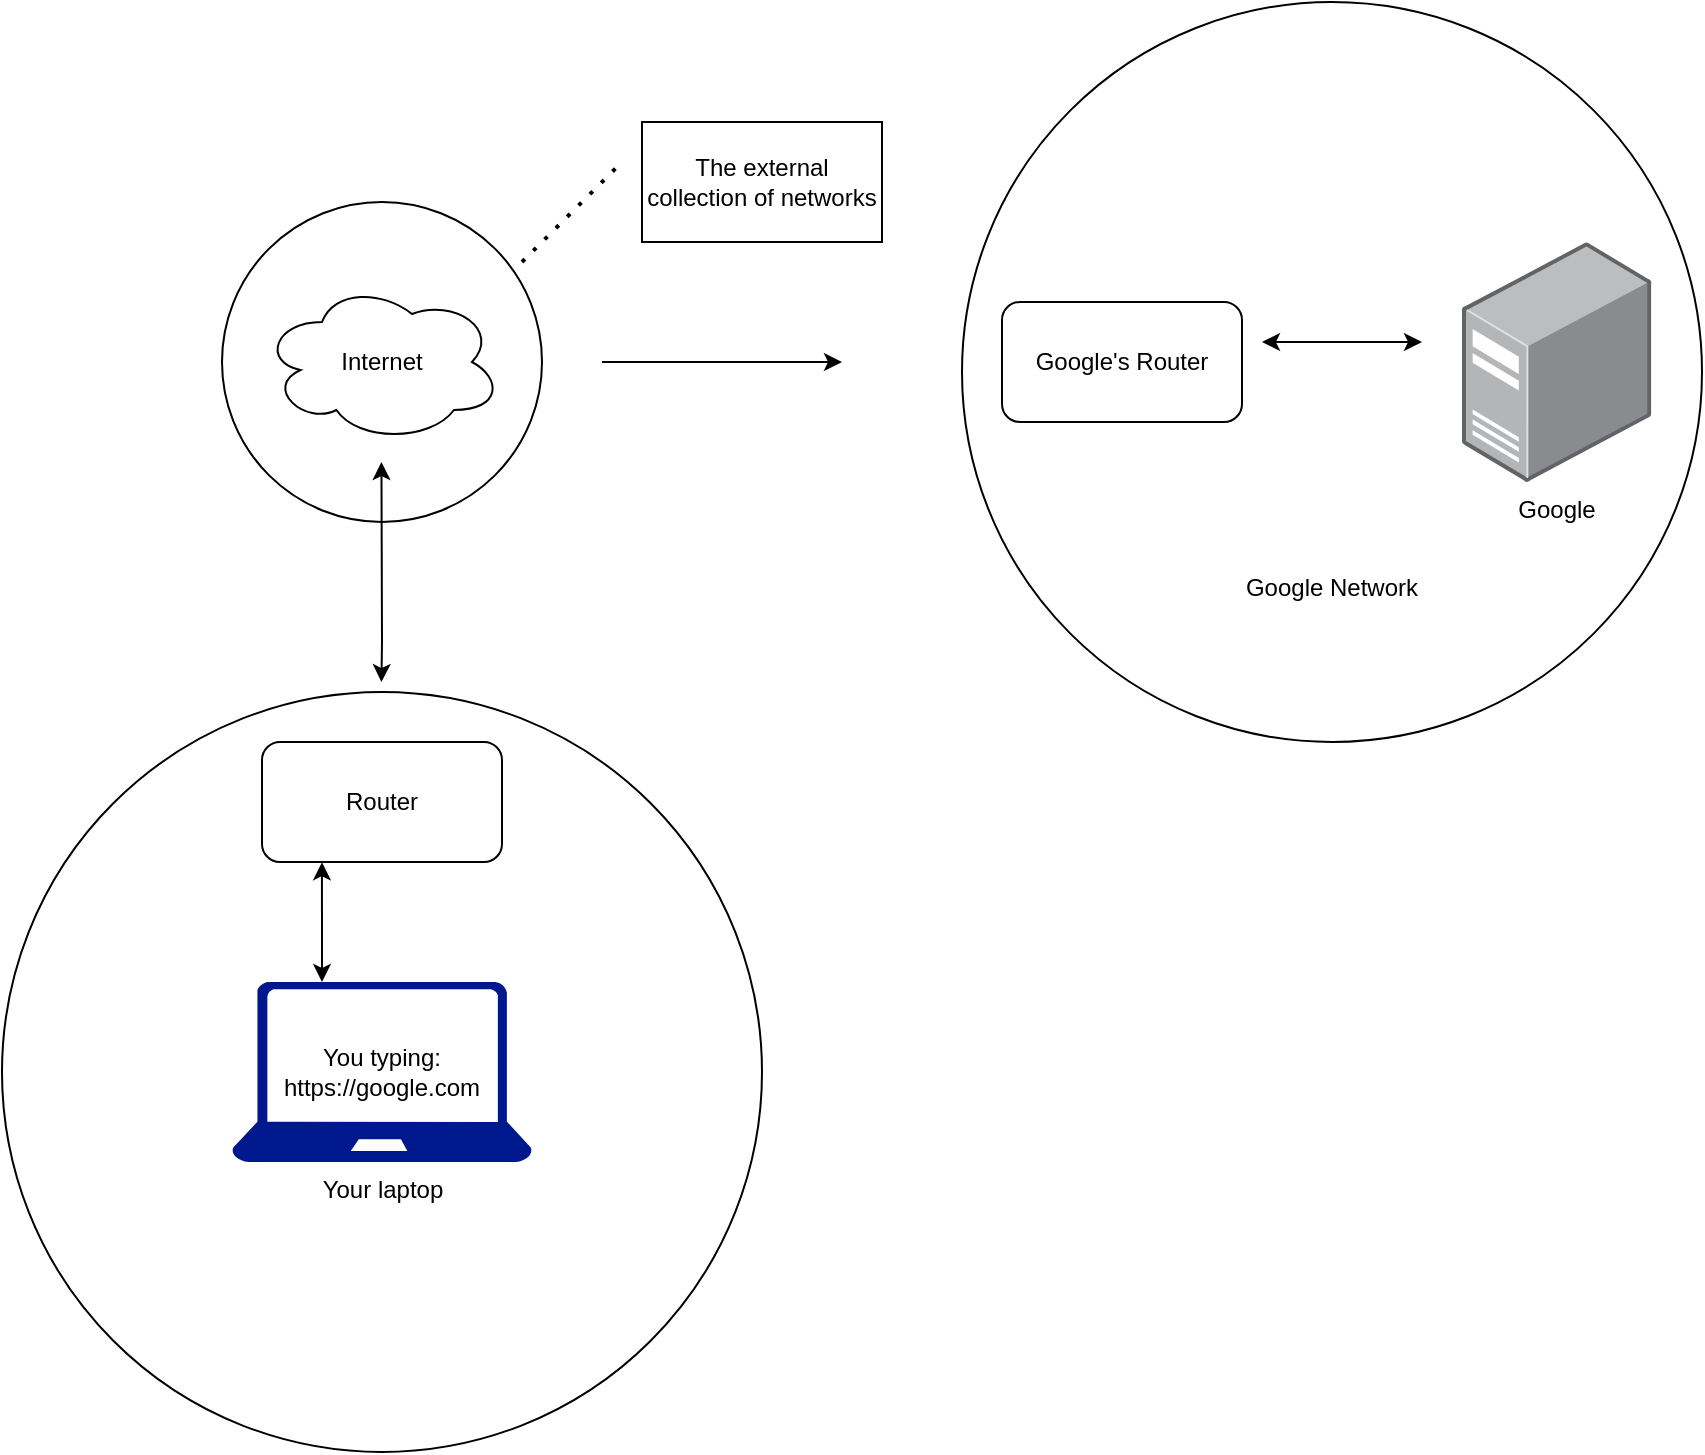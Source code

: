 <mxfile version="21.6.6" type="github">
  <diagram name="Page-1" id="T_7_yyplb90zFD1QTxmu">
    <mxGraphModel dx="1258" dy="1370" grid="1" gridSize="10" guides="1" tooltips="1" connect="1" arrows="1" fold="1" page="1" pageScale="1" pageWidth="850" pageHeight="1100" math="0" shadow="0">
      <root>
        <mxCell id="0" />
        <mxCell id="1" parent="0" />
        <mxCell id="37umRugOSM91uCkc00jT-15" value="" style="group" vertex="1" connectable="0" parent="1">
          <mxGeometry x="-660" y="-80" width="850" height="725" as="geometry" />
        </mxCell>
        <mxCell id="37umRugOSM91uCkc00jT-6" value="" style="ellipse;whiteSpace=wrap;html=1;aspect=fixed;" vertex="1" parent="37umRugOSM91uCkc00jT-15">
          <mxGeometry x="110" y="100" width="160" height="160" as="geometry" />
        </mxCell>
        <mxCell id="37umRugOSM91uCkc00jT-3" value="" style="endArrow=classic;html=1;rounded=0;startArrow=classic;startFill=1;" edge="1" parent="37umRugOSM91uCkc00jT-15">
          <mxGeometry width="50" height="50" relative="1" as="geometry">
            <mxPoint x="189.72" y="340" as="sourcePoint" />
            <mxPoint x="189.72" y="230" as="targetPoint" />
            <Array as="points">
              <mxPoint x="190" y="320" />
            </Array>
          </mxGeometry>
        </mxCell>
        <mxCell id="37umRugOSM91uCkc00jT-2" value="Internet" style="ellipse;shape=cloud;whiteSpace=wrap;html=1;" vertex="1" parent="37umRugOSM91uCkc00jT-15">
          <mxGeometry x="130" y="140" width="120" height="80" as="geometry" />
        </mxCell>
        <mxCell id="37umRugOSM91uCkc00jT-4" value="" style="endArrow=classic;html=1;rounded=0;" edge="1" parent="37umRugOSM91uCkc00jT-15">
          <mxGeometry width="50" height="50" relative="1" as="geometry">
            <mxPoint x="300" y="180" as="sourcePoint" />
            <mxPoint x="420" y="180" as="targetPoint" />
          </mxGeometry>
        </mxCell>
        <mxCell id="37umRugOSM91uCkc00jT-8" value="The external collection of networks" style="whiteSpace=wrap;html=1;" vertex="1" parent="37umRugOSM91uCkc00jT-15">
          <mxGeometry x="320" y="60" width="120" height="60" as="geometry" />
        </mxCell>
        <mxCell id="37umRugOSM91uCkc00jT-9" value="" style="endArrow=none;dashed=1;html=1;dashPattern=1 3;strokeWidth=2;rounded=0;" edge="1" parent="37umRugOSM91uCkc00jT-15">
          <mxGeometry width="50" height="50" relative="1" as="geometry">
            <mxPoint x="260" y="130" as="sourcePoint" />
            <mxPoint x="310" y="80" as="targetPoint" />
          </mxGeometry>
        </mxCell>
        <mxCell id="37umRugOSM91uCkc00jT-12" value="&lt;div&gt;&lt;br&gt;&lt;/div&gt;&lt;div&gt;&lt;br&gt;&lt;/div&gt;&lt;div&gt;&lt;br&gt;&lt;/div&gt;&lt;div&gt;&lt;br&gt;&lt;/div&gt;&lt;div&gt;&lt;br&gt;&lt;/div&gt;&lt;div&gt;&lt;br&gt;&lt;/div&gt;&lt;div&gt;&lt;br&gt;&lt;/div&gt;&lt;div&gt;&lt;br&gt;&lt;/div&gt;&lt;div&gt;&lt;br&gt;&lt;/div&gt;&lt;div&gt;&lt;br&gt;&lt;/div&gt;&lt;div&gt;&lt;br&gt;&lt;/div&gt;&lt;div&gt;&lt;br&gt;&lt;/div&gt;&lt;div&gt;&lt;br&gt;&lt;/div&gt;&lt;div&gt;&lt;br&gt;&lt;/div&gt;&lt;div&gt;&lt;br&gt;&lt;/div&gt;&lt;div&gt;Google Network&lt;br&gt;&lt;/div&gt;" style="ellipse;whiteSpace=wrap;html=1;aspect=fixed;" vertex="1" parent="37umRugOSM91uCkc00jT-15">
          <mxGeometry x="480" width="370" height="370" as="geometry" />
        </mxCell>
        <mxCell id="37umRugOSM91uCkc00jT-10" value="Google&#39;s Router" style="rounded=1;whiteSpace=wrap;html=1;" vertex="1" parent="37umRugOSM91uCkc00jT-15">
          <mxGeometry x="500" y="150" width="120" height="60" as="geometry" />
        </mxCell>
        <mxCell id="37umRugOSM91uCkc00jT-11" value="" style="endArrow=classic;startArrow=classic;html=1;rounded=0;" edge="1" parent="37umRugOSM91uCkc00jT-15">
          <mxGeometry width="50" height="50" relative="1" as="geometry">
            <mxPoint x="630" y="170" as="sourcePoint" />
            <mxPoint x="710" y="170" as="targetPoint" />
          </mxGeometry>
        </mxCell>
        <mxCell id="37umRugOSM91uCkc00jT-5" value="Google" style="image;points=[];aspect=fixed;html=1;align=center;shadow=0;dashed=0;image=img/lib/allied_telesis/computer_and_terminals/Server_Desktop.svg;" vertex="1" parent="37umRugOSM91uCkc00jT-15">
          <mxGeometry x="730" y="120" width="94.67" height="120" as="geometry" />
        </mxCell>
        <mxCell id="37umRugOSM91uCkc00jT-14" value="&lt;div&gt;You typing:&lt;/div&gt;&lt;div&gt;https://google.com&lt;br&gt;&lt;/div&gt;" style="ellipse;whiteSpace=wrap;html=1;aspect=fixed;" vertex="1" parent="37umRugOSM91uCkc00jT-15">
          <mxGeometry y="345" width="380" height="380" as="geometry" />
        </mxCell>
        <mxCell id="37umRugOSM91uCkc00jT-1" value="Router" style="rounded=1;whiteSpace=wrap;html=1;" vertex="1" parent="37umRugOSM91uCkc00jT-15">
          <mxGeometry x="130" y="370" width="120" height="60" as="geometry" />
        </mxCell>
        <mxCell id="37umRugOSM91uCkc00jT-16" value="" style="endArrow=classic;startArrow=classic;html=1;rounded=0;entryX=0.421;entryY=0.224;entryDx=0;entryDy=0;entryPerimeter=0;" edge="1" parent="37umRugOSM91uCkc00jT-15" target="37umRugOSM91uCkc00jT-14">
          <mxGeometry width="50" height="50" relative="1" as="geometry">
            <mxPoint x="160" y="490" as="sourcePoint" />
            <mxPoint x="210" y="440" as="targetPoint" />
          </mxGeometry>
        </mxCell>
        <mxCell id="37umRugOSM91uCkc00jT-13" value="Your laptop " style="sketch=0;aspect=fixed;pointerEvents=1;shadow=0;dashed=0;html=1;strokeColor=none;labelPosition=center;verticalLabelPosition=bottom;verticalAlign=top;align=center;fillColor=#00188D;shape=mxgraph.azure.laptop" vertex="1" parent="37umRugOSM91uCkc00jT-15">
          <mxGeometry x="115" y="490" width="150" height="90" as="geometry" />
        </mxCell>
      </root>
    </mxGraphModel>
  </diagram>
</mxfile>
